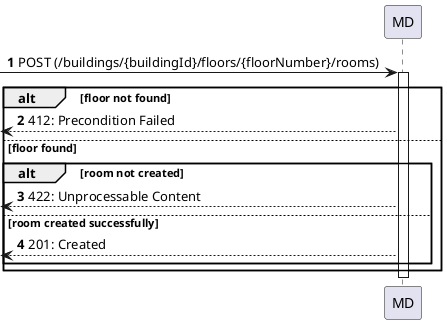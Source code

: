 @startuml
autonumber


participant "MD" as mdr


    [-> mdr: POST (/buildings/{buildingId}/floors/{floorNumber}/rooms)
    activate mdr

    alt  floor not found
        [<-- mdr  : 412: Precondition Failed
    else floor found
    alt room not created
        [<-- mdr  : 422: Unprocessable Content
    else room created successfully
        [<-- mdr  : 201: Created
        end
    end

    deactivate mdr


@enduml

